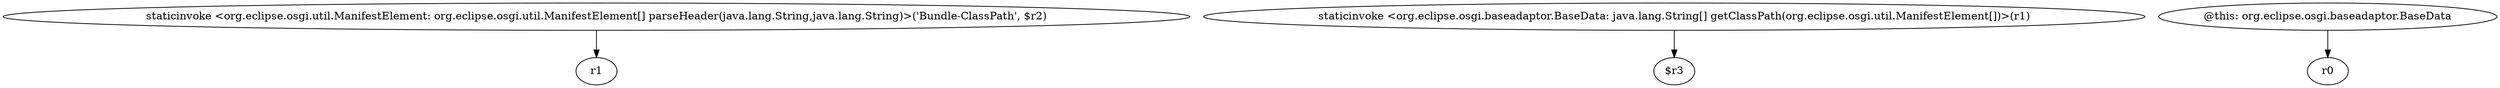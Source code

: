 digraph g {
0[label="staticinvoke <org.eclipse.osgi.util.ManifestElement: org.eclipse.osgi.util.ManifestElement[] parseHeader(java.lang.String,java.lang.String)>('Bundle-ClassPath', $r2)"]
1[label="r1"]
0->1[label=""]
2[label="staticinvoke <org.eclipse.osgi.baseadaptor.BaseData: java.lang.String[] getClassPath(org.eclipse.osgi.util.ManifestElement[])>(r1)"]
3[label="$r3"]
2->3[label=""]
4[label="@this: org.eclipse.osgi.baseadaptor.BaseData"]
5[label="r0"]
4->5[label=""]
}